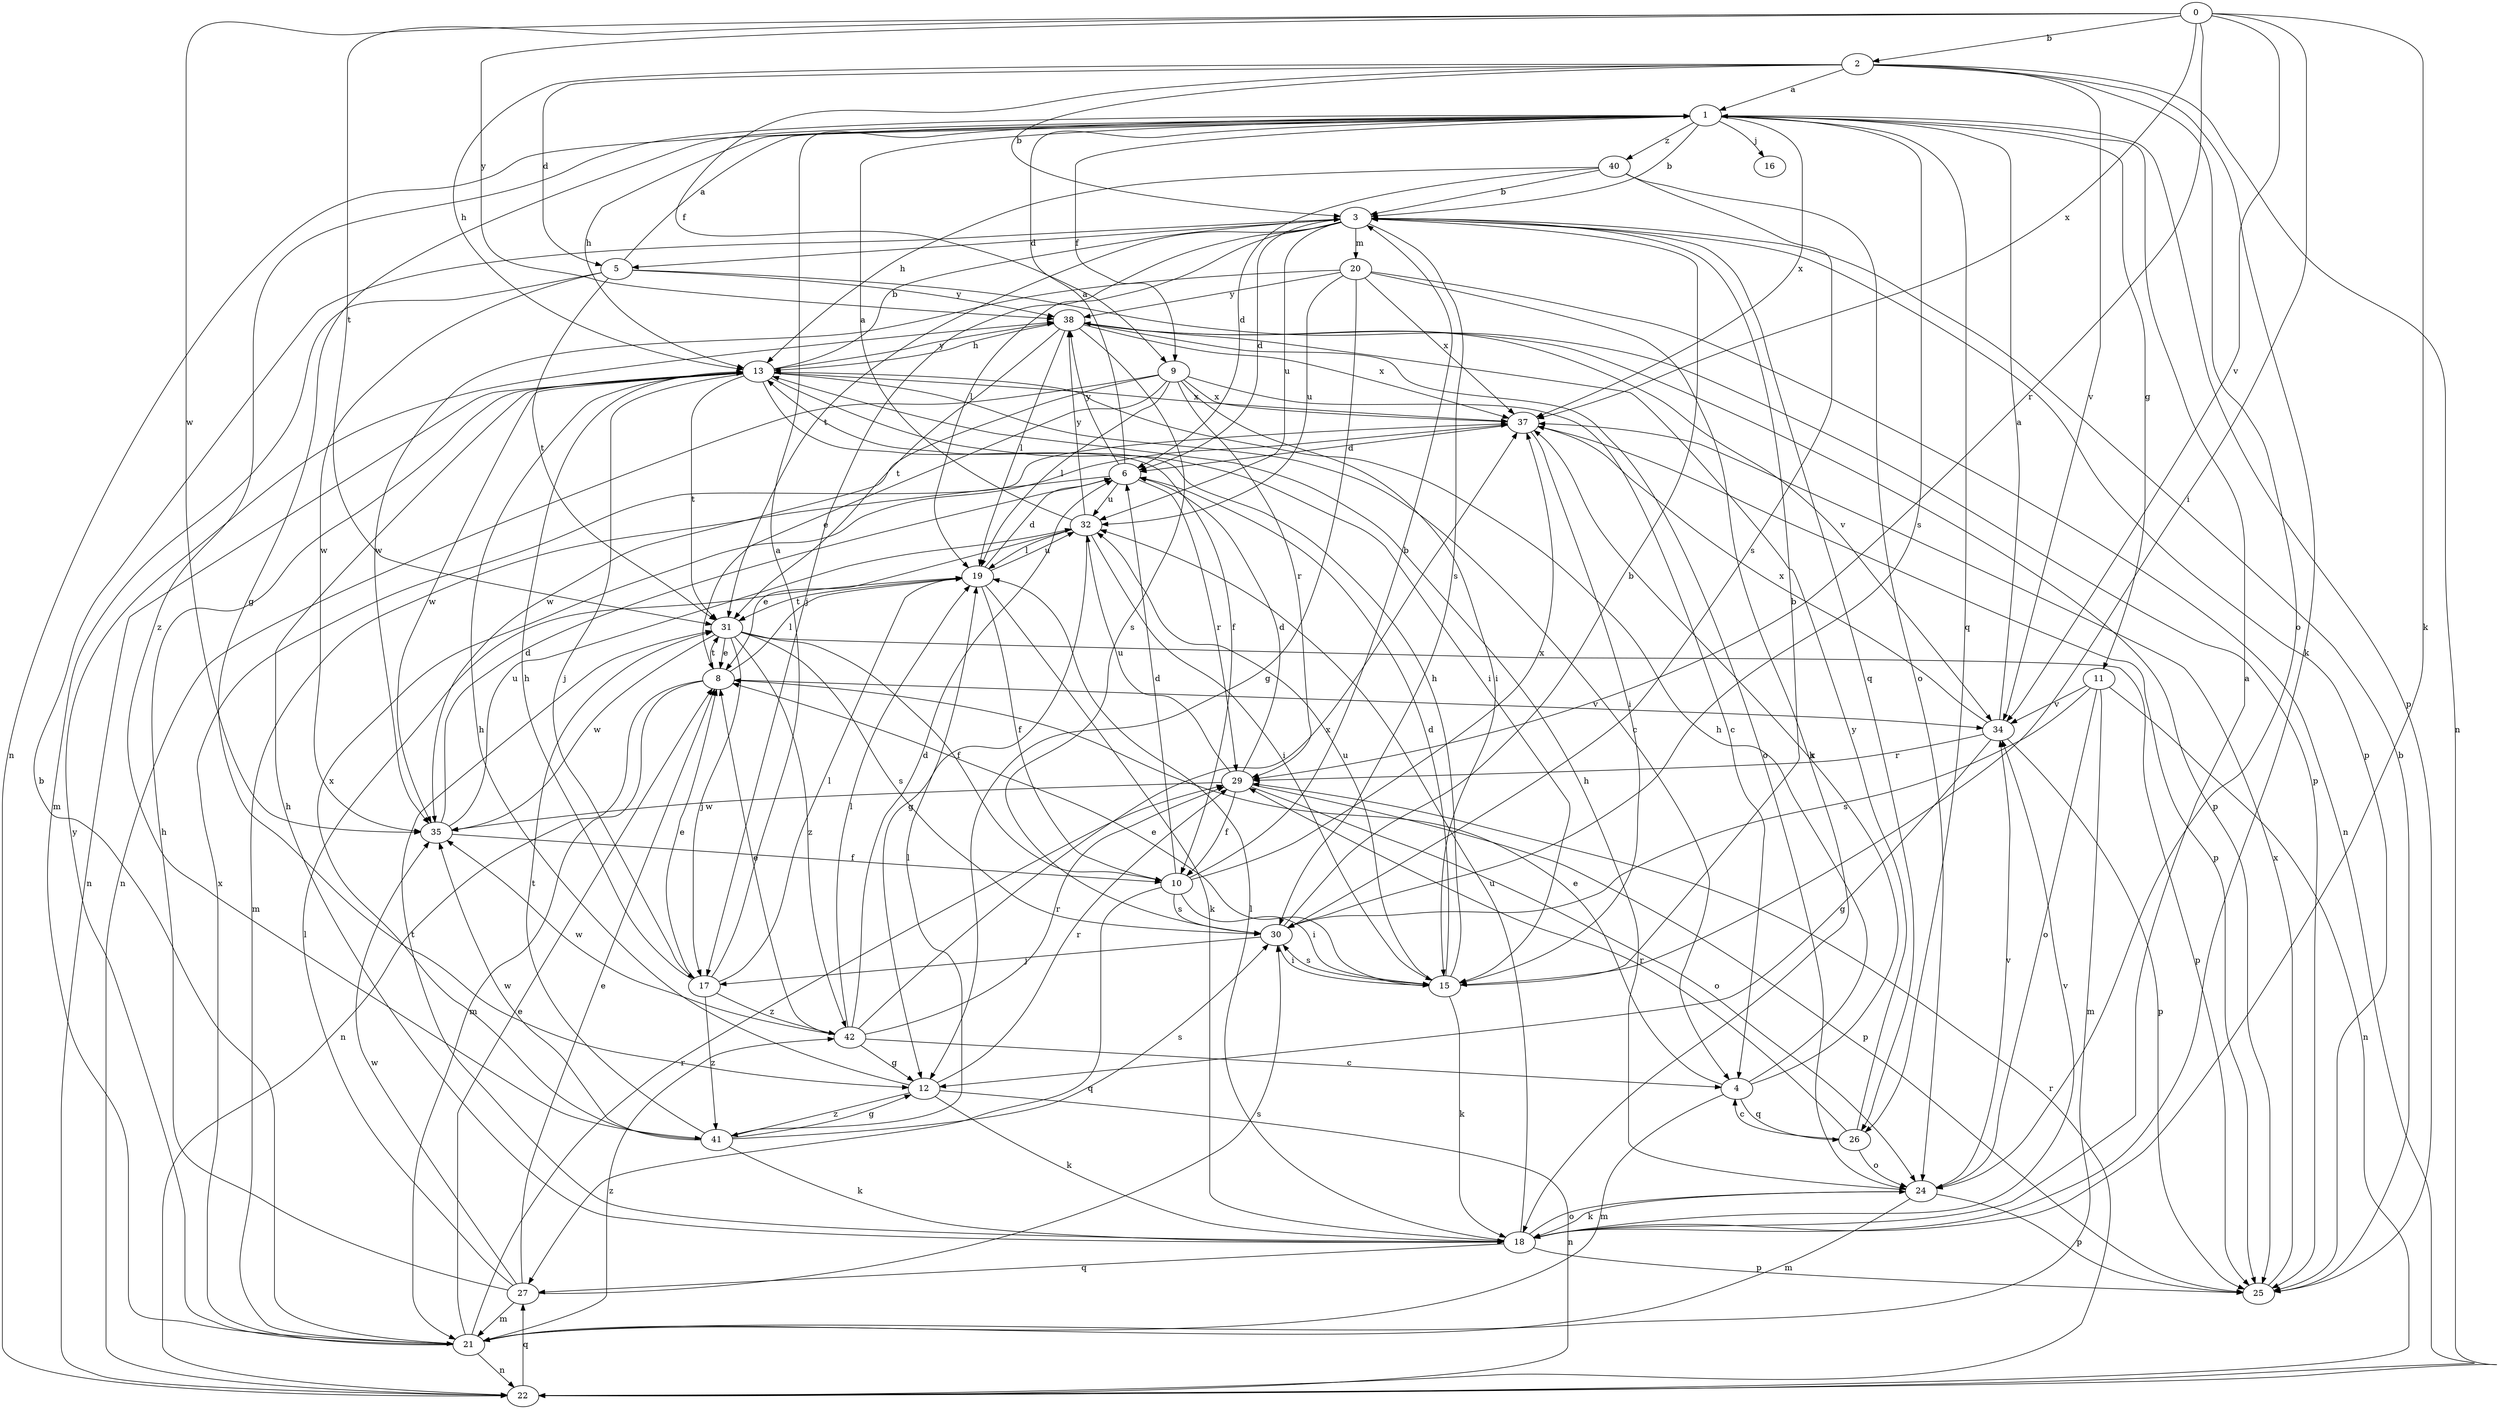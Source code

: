 strict digraph  {
0;
1;
2;
3;
4;
5;
6;
8;
9;
10;
11;
12;
13;
15;
16;
17;
18;
19;
20;
21;
22;
24;
25;
26;
27;
29;
30;
31;
32;
34;
35;
37;
38;
40;
41;
42;
0 -> 2  [label=b];
0 -> 15  [label=i];
0 -> 18  [label=k];
0 -> 29  [label=r];
0 -> 31  [label=t];
0 -> 34  [label=v];
0 -> 35  [label=w];
0 -> 37  [label=x];
0 -> 38  [label=y];
1 -> 3  [label=b];
1 -> 9  [label=f];
1 -> 11  [label=g];
1 -> 12  [label=g];
1 -> 13  [label=h];
1 -> 16  [label=j];
1 -> 22  [label=n];
1 -> 25  [label=p];
1 -> 26  [label=q];
1 -> 30  [label=s];
1 -> 37  [label=x];
1 -> 40  [label=z];
1 -> 41  [label=z];
2 -> 1  [label=a];
2 -> 3  [label=b];
2 -> 5  [label=d];
2 -> 9  [label=f];
2 -> 13  [label=h];
2 -> 18  [label=k];
2 -> 22  [label=n];
2 -> 24  [label=o];
2 -> 34  [label=v];
3 -> 5  [label=d];
3 -> 6  [label=d];
3 -> 17  [label=j];
3 -> 19  [label=l];
3 -> 20  [label=m];
3 -> 25  [label=p];
3 -> 26  [label=q];
3 -> 30  [label=s];
3 -> 31  [label=t];
3 -> 32  [label=u];
4 -> 8  [label=e];
4 -> 13  [label=h];
4 -> 21  [label=m];
4 -> 26  [label=q];
4 -> 37  [label=x];
5 -> 1  [label=a];
5 -> 21  [label=m];
5 -> 25  [label=p];
5 -> 31  [label=t];
5 -> 35  [label=w];
5 -> 38  [label=y];
6 -> 1  [label=a];
6 -> 21  [label=m];
6 -> 29  [label=r];
6 -> 32  [label=u];
6 -> 38  [label=y];
8 -> 19  [label=l];
8 -> 21  [label=m];
8 -> 22  [label=n];
8 -> 31  [label=t];
8 -> 34  [label=v];
9 -> 4  [label=c];
9 -> 8  [label=e];
9 -> 15  [label=i];
9 -> 19  [label=l];
9 -> 22  [label=n];
9 -> 29  [label=r];
9 -> 35  [label=w];
9 -> 37  [label=x];
10 -> 3  [label=b];
10 -> 6  [label=d];
10 -> 15  [label=i];
10 -> 27  [label=q];
10 -> 30  [label=s];
10 -> 37  [label=x];
11 -> 21  [label=m];
11 -> 22  [label=n];
11 -> 24  [label=o];
11 -> 30  [label=s];
11 -> 34  [label=v];
12 -> 13  [label=h];
12 -> 18  [label=k];
12 -> 22  [label=n];
12 -> 29  [label=r];
12 -> 41  [label=z];
13 -> 3  [label=b];
13 -> 4  [label=c];
13 -> 10  [label=f];
13 -> 15  [label=i];
13 -> 17  [label=j];
13 -> 22  [label=n];
13 -> 31  [label=t];
13 -> 35  [label=w];
13 -> 37  [label=x];
13 -> 38  [label=y];
15 -> 3  [label=b];
15 -> 6  [label=d];
15 -> 8  [label=e];
15 -> 13  [label=h];
15 -> 18  [label=k];
15 -> 30  [label=s];
15 -> 32  [label=u];
17 -> 1  [label=a];
17 -> 8  [label=e];
17 -> 13  [label=h];
17 -> 19  [label=l];
17 -> 41  [label=z];
17 -> 42  [label=z];
18 -> 1  [label=a];
18 -> 13  [label=h];
18 -> 19  [label=l];
18 -> 24  [label=o];
18 -> 25  [label=p];
18 -> 27  [label=q];
18 -> 31  [label=t];
18 -> 32  [label=u];
18 -> 34  [label=v];
19 -> 6  [label=d];
19 -> 10  [label=f];
19 -> 18  [label=k];
19 -> 31  [label=t];
19 -> 32  [label=u];
20 -> 12  [label=g];
20 -> 18  [label=k];
20 -> 22  [label=n];
20 -> 32  [label=u];
20 -> 35  [label=w];
20 -> 37  [label=x];
20 -> 38  [label=y];
21 -> 3  [label=b];
21 -> 8  [label=e];
21 -> 22  [label=n];
21 -> 29  [label=r];
21 -> 37  [label=x];
21 -> 38  [label=y];
21 -> 42  [label=z];
22 -> 27  [label=q];
22 -> 29  [label=r];
24 -> 13  [label=h];
24 -> 18  [label=k];
24 -> 21  [label=m];
24 -> 25  [label=p];
24 -> 34  [label=v];
25 -> 3  [label=b];
25 -> 37  [label=x];
26 -> 4  [label=c];
26 -> 24  [label=o];
26 -> 29  [label=r];
26 -> 38  [label=y];
27 -> 8  [label=e];
27 -> 13  [label=h];
27 -> 19  [label=l];
27 -> 21  [label=m];
27 -> 30  [label=s];
27 -> 35  [label=w];
29 -> 6  [label=d];
29 -> 10  [label=f];
29 -> 24  [label=o];
29 -> 25  [label=p];
29 -> 32  [label=u];
29 -> 35  [label=w];
30 -> 3  [label=b];
30 -> 15  [label=i];
30 -> 17  [label=j];
31 -> 8  [label=e];
31 -> 10  [label=f];
31 -> 17  [label=j];
31 -> 25  [label=p];
31 -> 30  [label=s];
31 -> 35  [label=w];
31 -> 42  [label=z];
32 -> 1  [label=a];
32 -> 8  [label=e];
32 -> 12  [label=g];
32 -> 15  [label=i];
32 -> 19  [label=l];
32 -> 38  [label=y];
34 -> 1  [label=a];
34 -> 12  [label=g];
34 -> 25  [label=p];
34 -> 29  [label=r];
34 -> 37  [label=x];
35 -> 6  [label=d];
35 -> 10  [label=f];
35 -> 32  [label=u];
37 -> 6  [label=d];
37 -> 15  [label=i];
37 -> 25  [label=p];
38 -> 13  [label=h];
38 -> 19  [label=l];
38 -> 24  [label=o];
38 -> 25  [label=p];
38 -> 30  [label=s];
38 -> 31  [label=t];
38 -> 34  [label=v];
38 -> 37  [label=x];
40 -> 3  [label=b];
40 -> 6  [label=d];
40 -> 13  [label=h];
40 -> 24  [label=o];
40 -> 30  [label=s];
41 -> 12  [label=g];
41 -> 18  [label=k];
41 -> 19  [label=l];
41 -> 30  [label=s];
41 -> 31  [label=t];
41 -> 35  [label=w];
41 -> 37  [label=x];
42 -> 4  [label=c];
42 -> 6  [label=d];
42 -> 8  [label=e];
42 -> 12  [label=g];
42 -> 19  [label=l];
42 -> 29  [label=r];
42 -> 35  [label=w];
42 -> 37  [label=x];
}
